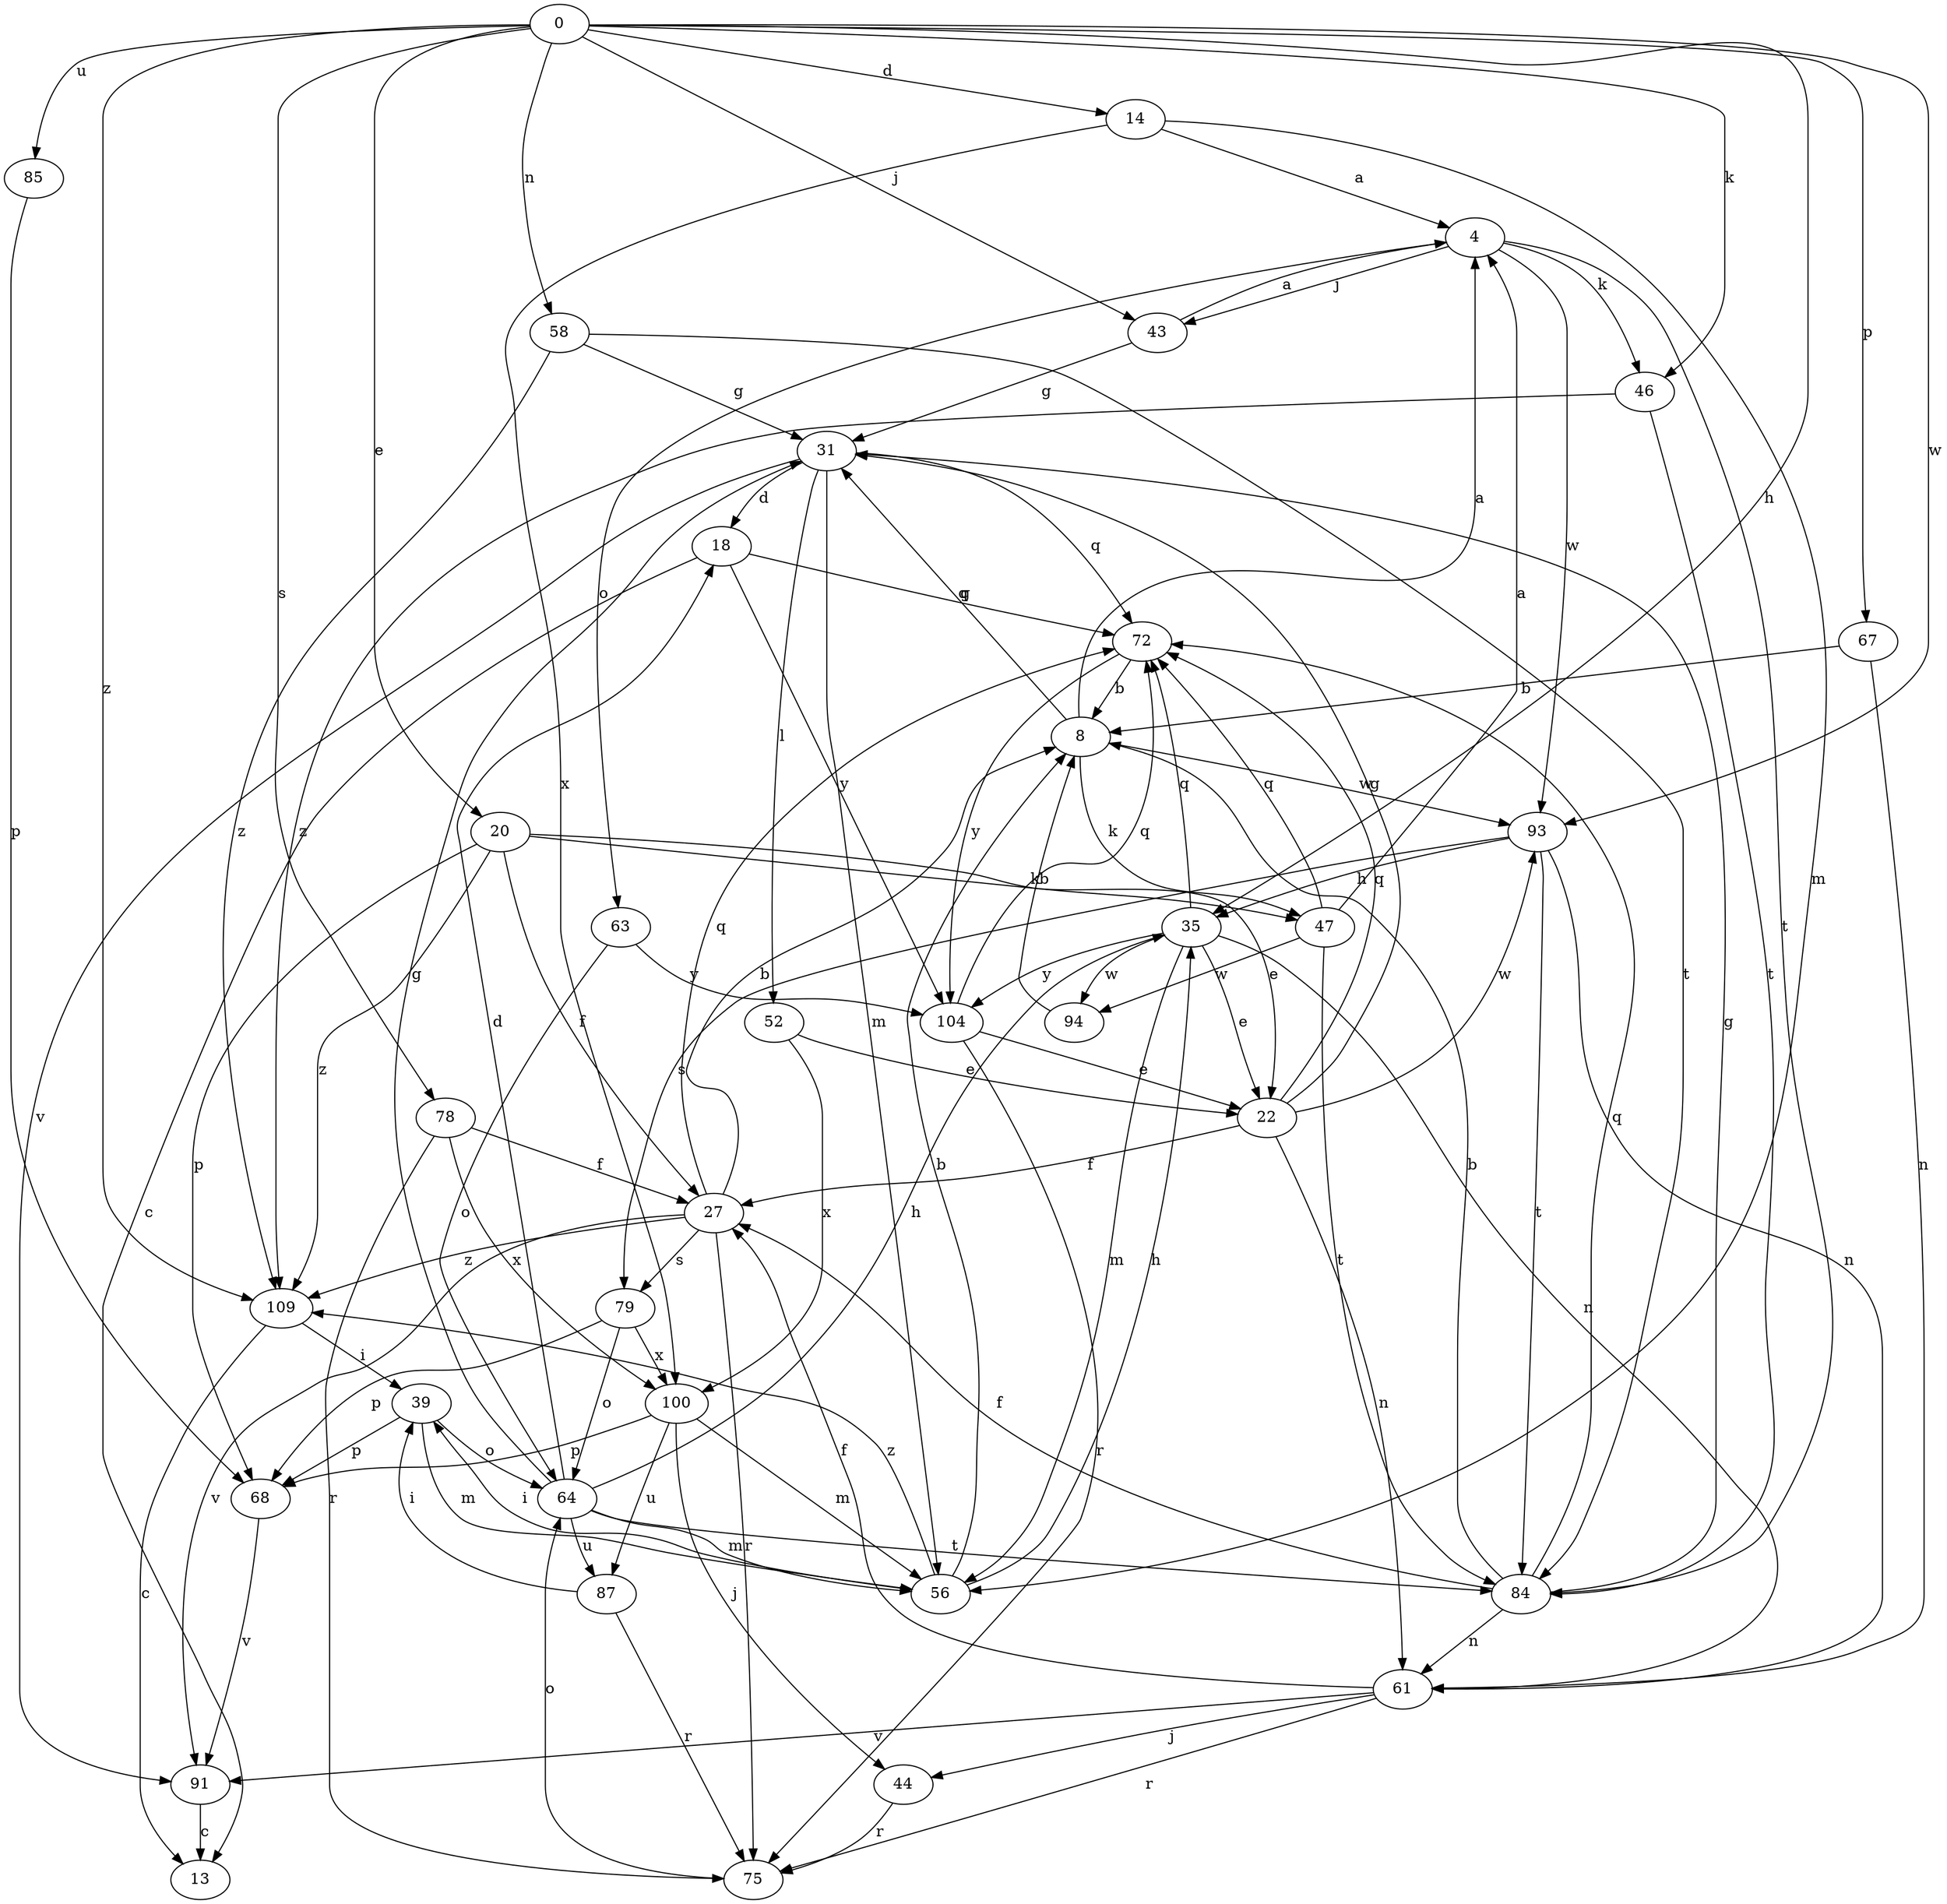 strict digraph  {
0;
4;
8;
13;
14;
18;
20;
22;
27;
31;
35;
39;
43;
44;
46;
47;
52;
56;
58;
61;
63;
64;
67;
68;
72;
75;
78;
79;
84;
85;
87;
91;
93;
94;
100;
104;
109;
0 -> 14  [label=d];
0 -> 20  [label=e];
0 -> 35  [label=h];
0 -> 43  [label=j];
0 -> 46  [label=k];
0 -> 58  [label=n];
0 -> 67  [label=p];
0 -> 78  [label=s];
0 -> 85  [label=u];
0 -> 93  [label=w];
0 -> 109  [label=z];
4 -> 43  [label=j];
4 -> 46  [label=k];
4 -> 63  [label=o];
4 -> 84  [label=t];
4 -> 93  [label=w];
8 -> 4  [label=a];
8 -> 31  [label=g];
8 -> 47  [label=k];
8 -> 93  [label=w];
14 -> 4  [label=a];
14 -> 56  [label=m];
14 -> 100  [label=x];
18 -> 13  [label=c];
18 -> 72  [label=q];
18 -> 104  [label=y];
20 -> 22  [label=e];
20 -> 27  [label=f];
20 -> 47  [label=k];
20 -> 68  [label=p];
20 -> 109  [label=z];
22 -> 27  [label=f];
22 -> 31  [label=g];
22 -> 61  [label=n];
22 -> 72  [label=q];
22 -> 93  [label=w];
27 -> 8  [label=b];
27 -> 72  [label=q];
27 -> 75  [label=r];
27 -> 79  [label=s];
27 -> 91  [label=v];
27 -> 109  [label=z];
31 -> 18  [label=d];
31 -> 52  [label=l];
31 -> 56  [label=m];
31 -> 72  [label=q];
31 -> 91  [label=v];
35 -> 22  [label=e];
35 -> 56  [label=m];
35 -> 61  [label=n];
35 -> 72  [label=q];
35 -> 94  [label=w];
35 -> 104  [label=y];
39 -> 56  [label=m];
39 -> 64  [label=o];
39 -> 68  [label=p];
43 -> 4  [label=a];
43 -> 31  [label=g];
44 -> 75  [label=r];
46 -> 84  [label=t];
46 -> 109  [label=z];
47 -> 4  [label=a];
47 -> 72  [label=q];
47 -> 84  [label=t];
47 -> 94  [label=w];
52 -> 22  [label=e];
52 -> 100  [label=x];
56 -> 8  [label=b];
56 -> 35  [label=h];
56 -> 39  [label=i];
56 -> 109  [label=z];
58 -> 31  [label=g];
58 -> 84  [label=t];
58 -> 109  [label=z];
61 -> 27  [label=f];
61 -> 44  [label=j];
61 -> 75  [label=r];
61 -> 91  [label=v];
63 -> 64  [label=o];
63 -> 104  [label=y];
64 -> 18  [label=d];
64 -> 31  [label=g];
64 -> 35  [label=h];
64 -> 56  [label=m];
64 -> 84  [label=t];
64 -> 87  [label=u];
67 -> 8  [label=b];
67 -> 61  [label=n];
68 -> 91  [label=v];
72 -> 8  [label=b];
72 -> 104  [label=y];
75 -> 64  [label=o];
78 -> 27  [label=f];
78 -> 75  [label=r];
78 -> 100  [label=x];
79 -> 64  [label=o];
79 -> 68  [label=p];
79 -> 100  [label=x];
84 -> 8  [label=b];
84 -> 27  [label=f];
84 -> 31  [label=g];
84 -> 61  [label=n];
84 -> 72  [label=q];
85 -> 68  [label=p];
87 -> 39  [label=i];
87 -> 75  [label=r];
91 -> 13  [label=c];
93 -> 35  [label=h];
93 -> 61  [label=n];
93 -> 79  [label=s];
93 -> 84  [label=t];
94 -> 8  [label=b];
100 -> 44  [label=j];
100 -> 56  [label=m];
100 -> 68  [label=p];
100 -> 87  [label=u];
104 -> 22  [label=e];
104 -> 72  [label=q];
104 -> 75  [label=r];
109 -> 13  [label=c];
109 -> 39  [label=i];
}
